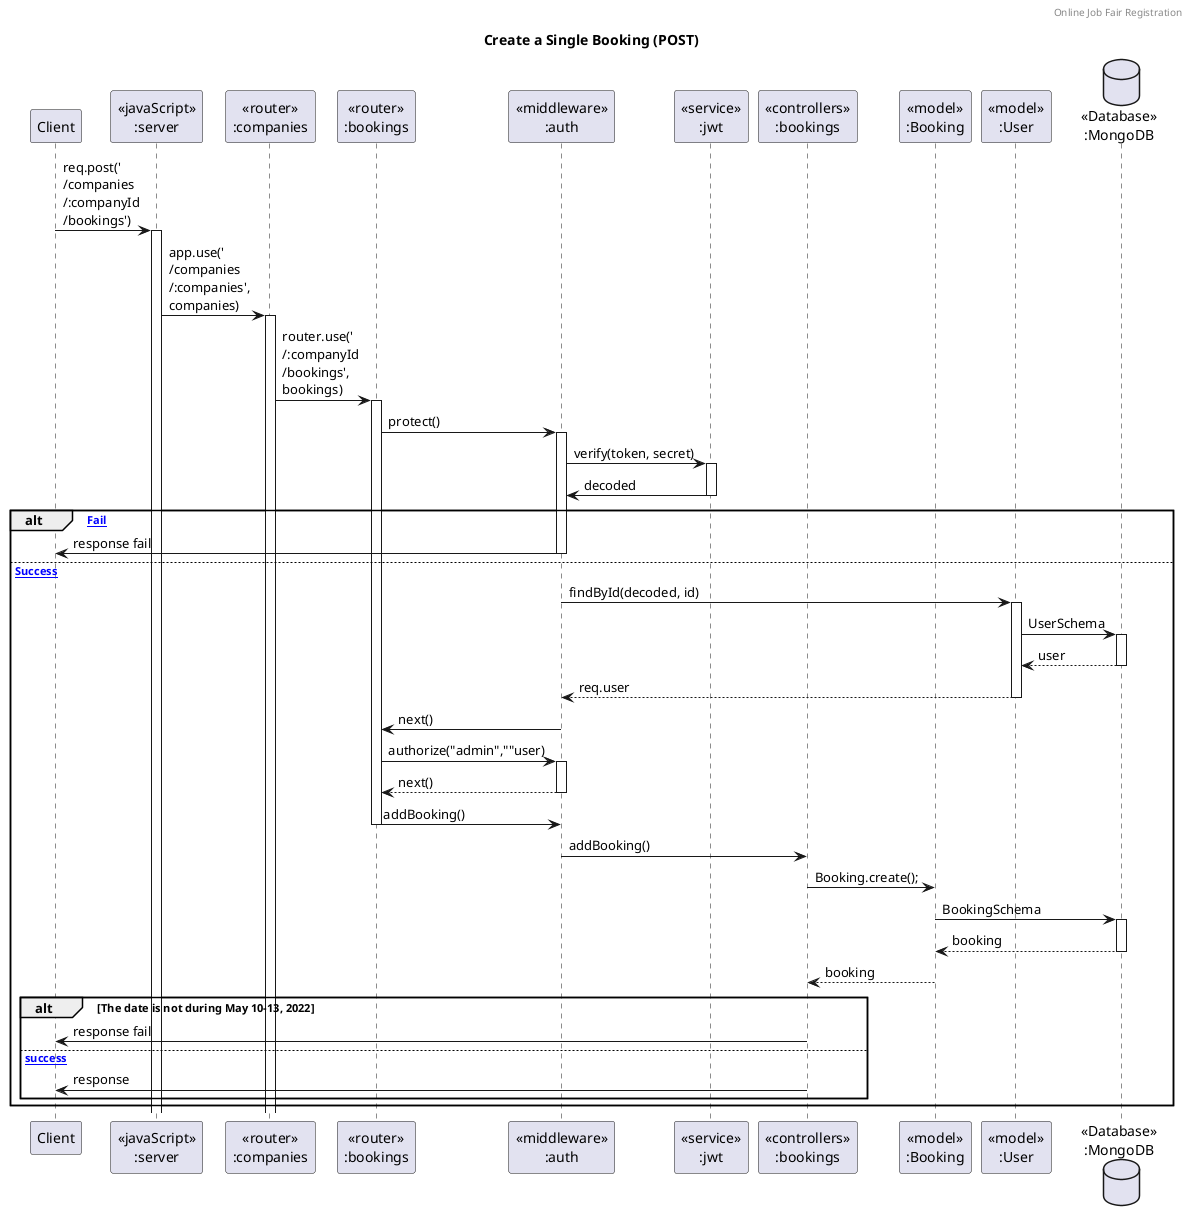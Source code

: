 @startuml Manage Booking (POST)

header Online Job Fair Registration
title "Create a Single Booking (POST)"

participant "Client" as client
participant "<<javaScript>>\n:server" as server
participant "<<router>>\n:companies" as routerCompanies
participant "<<router>>\n:bookings" as routerBookings
participant "<<middleware>>\n:auth" as auth
participant "<<service>>\n:jwt" as jwt
participant "<<controllers>>\n:bookings" as controllersBookings
participant "<<model>>\n:Booking" as modelBooking
participant "<<model>>\n:User" as modelUser
database "<<Database>>\n:MongoDB" as DatabaseSchema

client->server ++:req.post('\n/companies\n/:companyId\n/bookings')
server->routerCompanies ++:app.use('\n/companies\n/:companies', \ncompanies)
routerCompanies->routerBookings ++:router.use('\n/:companyId\n/bookings', \nbookings)
routerBookings -> auth ++:protect()
auth -> jwt ++:verify(token, secret)
auth <- jwt --:decoded

alt [Fail]
    client <- auth --:response fail
else [Success]
    auth -> modelUser ++:findById(decoded, id)
    modelUser -> DatabaseSchema ++:UserSchema
    modelUser <-- DatabaseSchema --:user
    auth <-- modelUser --:req.user
    routerBookings <- auth --:next()

    routerBookings -> auth ++:authorize("admin",""user)
    routerBookings <-- auth --:next()

    routerBookings -> auth --:addBooking()
    auth -> controllersBookings --:addBooking()
    controllersBookings->modelBooking --:Booking.create();
    modelBooking ->DatabaseSchema ++: BookingSchema
    DatabaseSchema --> modelBooking --: booking
    controllersBookings <-- modelBooking :booking

    alt The date is not during May 10-13, 2022
        controllersBookings->client --:response fail
    else [success]
        controllersBookings->client --:response
    end
end

@enduml